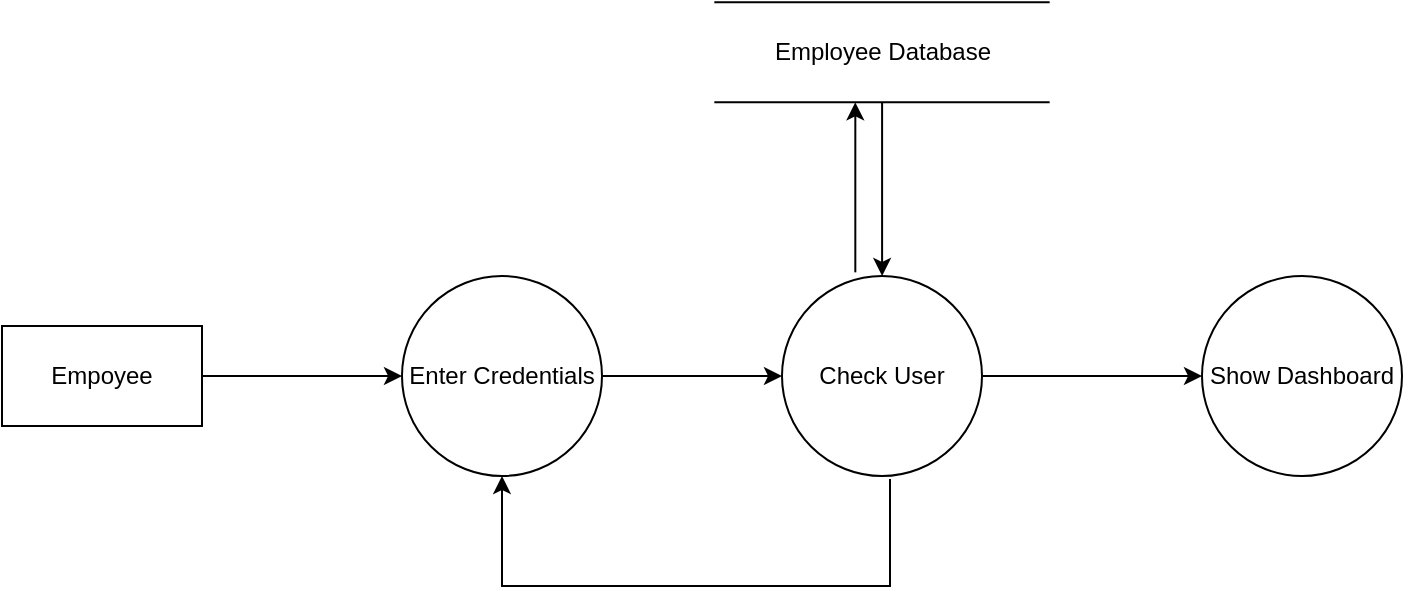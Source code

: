 <mxfile version="24.4.14" type="device" pages="3">
  <diagram name="AuthenticationProcess" id="hsOR1si3nbYcK1I_EsRU">
    <mxGraphModel dx="1050" dy="522" grid="1" gridSize="10" guides="1" tooltips="1" connect="1" arrows="1" fold="1" page="1" pageScale="1" pageWidth="850" pageHeight="1100" math="0" shadow="0">
      <root>
        <mxCell id="0" />
        <mxCell id="1" parent="0" />
        <mxCell id="zWQ8M3NlGJpIa28wDBu6-3" value="" style="edgeStyle=orthogonalEdgeStyle;rounded=0;orthogonalLoop=1;jettySize=auto;html=1;" edge="1" parent="1" source="zWQ8M3NlGJpIa28wDBu6-1" target="zWQ8M3NlGJpIa28wDBu6-2">
          <mxGeometry relative="1" as="geometry" />
        </mxCell>
        <mxCell id="zWQ8M3NlGJpIa28wDBu6-1" value="Empoyee" style="html=1;dashed=0;whiteSpace=wrap;" vertex="1" parent="1">
          <mxGeometry x="50" y="250" width="100" height="50" as="geometry" />
        </mxCell>
        <mxCell id="zWQ8M3NlGJpIa28wDBu6-7" value="" style="edgeStyle=orthogonalEdgeStyle;rounded=0;orthogonalLoop=1;jettySize=auto;html=1;" edge="1" parent="1" target="zWQ8M3NlGJpIa28wDBu6-4">
          <mxGeometry relative="1" as="geometry">
            <mxPoint x="476.66" y="223.17" as="sourcePoint" />
            <Array as="points">
              <mxPoint x="476.66" y="138.17" />
              <mxPoint x="476.66" y="138.17" />
            </Array>
          </mxGeometry>
        </mxCell>
        <mxCell id="zWQ8M3NlGJpIa28wDBu6-11" style="edgeStyle=orthogonalEdgeStyle;rounded=0;orthogonalLoop=1;jettySize=auto;html=1;entryX=0;entryY=0.5;entryDx=0;entryDy=0;" edge="1" parent="1" source="zWQ8M3NlGJpIa28wDBu6-2" target="zWQ8M3NlGJpIa28wDBu6-10">
          <mxGeometry relative="1" as="geometry" />
        </mxCell>
        <mxCell id="zWQ8M3NlGJpIa28wDBu6-2" value="Enter Credentials" style="shape=ellipse;html=1;dashed=0;whiteSpace=wrap;perimeter=ellipsePerimeter;" vertex="1" parent="1">
          <mxGeometry x="250" y="225" width="100" height="100" as="geometry" />
        </mxCell>
        <mxCell id="zWQ8M3NlGJpIa28wDBu6-6" value="" style="edgeStyle=orthogonalEdgeStyle;rounded=0;orthogonalLoop=1;jettySize=auto;html=1;" edge="1" parent="1" source="zWQ8M3NlGJpIa28wDBu6-4">
          <mxGeometry relative="1" as="geometry">
            <mxPoint x="490.06" y="224.999" as="targetPoint" />
            <Array as="points">
              <mxPoint x="489.66" y="208.17" />
              <mxPoint x="489.66" y="208.17" />
            </Array>
          </mxGeometry>
        </mxCell>
        <mxCell id="zWQ8M3NlGJpIa28wDBu6-4" value="Employee Database" style="html=1;dashed=0;whiteSpace=wrap;shape=partialRectangle;right=0;left=0;" vertex="1" parent="1">
          <mxGeometry x="406.66" y="88.17" width="166.67" height="50" as="geometry" />
        </mxCell>
        <mxCell id="zWQ8M3NlGJpIa28wDBu6-14" value="" style="edgeStyle=orthogonalEdgeStyle;rounded=0;orthogonalLoop=1;jettySize=auto;html=1;" edge="1" parent="1" source="zWQ8M3NlGJpIa28wDBu6-10" target="zWQ8M3NlGJpIa28wDBu6-12">
          <mxGeometry relative="1" as="geometry" />
        </mxCell>
        <mxCell id="zWQ8M3NlGJpIa28wDBu6-10" value="Check User" style="shape=ellipse;html=1;dashed=0;whiteSpace=wrap;perimeter=ellipsePerimeter;" vertex="1" parent="1">
          <mxGeometry x="440" y="225" width="100" height="100" as="geometry" />
        </mxCell>
        <mxCell id="zWQ8M3NlGJpIa28wDBu6-12" value="Show Dashboard" style="shape=ellipse;html=1;dashed=0;whiteSpace=wrap;perimeter=ellipsePerimeter;" vertex="1" parent="1">
          <mxGeometry x="650" y="225" width="100" height="100" as="geometry" />
        </mxCell>
        <mxCell id="zWQ8M3NlGJpIa28wDBu6-17" value="" style="edgeStyle=orthogonalEdgeStyle;rounded=0;orthogonalLoop=1;jettySize=auto;html=1;exitX=0;exitY=1;exitDx=0;exitDy=0;" edge="1" parent="1" source="zWQ8M3NlGJpIa28wDBu6-16" target="zWQ8M3NlGJpIa28wDBu6-2">
          <mxGeometry relative="1" as="geometry">
            <Array as="points">
              <mxPoint x="374" y="380" />
              <mxPoint x="300" y="380" />
            </Array>
          </mxGeometry>
        </mxCell>
        <mxCell id="zWQ8M3NlGJpIa28wDBu6-16" value="" style="shape=partialRectangle;whiteSpace=wrap;html=1;top=0;left=0;fillColor=none;" vertex="1" parent="1">
          <mxGeometry x="374" y="327" width="120" height="53" as="geometry" />
        </mxCell>
      </root>
    </mxGraphModel>
  </diagram>
  <diagram id="vld5b3CpwyRfEFybCm_L" name="Sale (POS)">
    <mxGraphModel dx="1105" dy="549" grid="1" gridSize="10" guides="1" tooltips="1" connect="1" arrows="1" fold="1" page="1" pageScale="1" pageWidth="850" pageHeight="1100" math="0" shadow="0">
      <root>
        <mxCell id="0" />
        <mxCell id="1" parent="0" />
        <mxCell id="-sx_3Ie9QYcHqM50zWeC-7" value="" style="edgeStyle=orthogonalEdgeStyle;rounded=0;orthogonalLoop=1;jettySize=auto;html=1;" edge="1" parent="1" source="zSVfFqCCyFZweAwV4zwF-1" target="-sx_3Ie9QYcHqM50zWeC-6">
          <mxGeometry relative="1" as="geometry" />
        </mxCell>
        <mxCell id="-sx_3Ie9QYcHqM50zWeC-8" value="" style="edgeStyle=orthogonalEdgeStyle;rounded=0;orthogonalLoop=1;jettySize=auto;html=1;" edge="1" parent="1" source="zSVfFqCCyFZweAwV4zwF-1" target="NNxJBgShX6hpCv6GkTwi-7">
          <mxGeometry relative="1" as="geometry" />
        </mxCell>
        <mxCell id="zSVfFqCCyFZweAwV4zwF-1" value="Customer" style="html=1;dashed=0;whiteSpace=wrap;" vertex="1" parent="1">
          <mxGeometry x="50" y="330" width="100" height="50" as="geometry" />
        </mxCell>
        <mxCell id="NNxJBgShX6hpCv6GkTwi-11" value="" style="edgeStyle=orthogonalEdgeStyle;rounded=0;orthogonalLoop=1;jettySize=auto;html=1;" edge="1" parent="1" source="NNxJBgShX6hpCv6GkTwi-7" target="NNxJBgShX6hpCv6GkTwi-10">
          <mxGeometry relative="1" as="geometry" />
        </mxCell>
        <mxCell id="NNxJBgShX6hpCv6GkTwi-7" value="Buy" style="ellipse;whiteSpace=wrap;html=1;dashed=0;" vertex="1" parent="1">
          <mxGeometry x="60" y="155" width="80" height="80" as="geometry" />
        </mxCell>
        <mxCell id="NNxJBgShX6hpCv6GkTwi-14" value="" style="edgeStyle=orthogonalEdgeStyle;rounded=0;orthogonalLoop=1;jettySize=auto;html=1;" edge="1" parent="1" source="NNxJBgShX6hpCv6GkTwi-10" target="NNxJBgShX6hpCv6GkTwi-13">
          <mxGeometry relative="1" as="geometry" />
        </mxCell>
        <mxCell id="NNxJBgShX6hpCv6GkTwi-10" value="Sale Person" style="whiteSpace=wrap;html=1;dashed=0;" vertex="1" parent="1">
          <mxGeometry x="210" y="165" width="120" height="60" as="geometry" />
        </mxCell>
        <mxCell id="NNxJBgShX6hpCv6GkTwi-16" value="" style="edgeStyle=orthogonalEdgeStyle;rounded=0;orthogonalLoop=1;jettySize=auto;html=1;" edge="1" parent="1" source="NNxJBgShX6hpCv6GkTwi-13" target="NNxJBgShX6hpCv6GkTwi-15">
          <mxGeometry relative="1" as="geometry" />
        </mxCell>
        <mxCell id="NNxJBgShX6hpCv6GkTwi-19" value="" style="edgeStyle=orthogonalEdgeStyle;rounded=0;orthogonalLoop=1;jettySize=auto;html=1;" edge="1" parent="1" source="NNxJBgShX6hpCv6GkTwi-13" target="NNxJBgShX6hpCv6GkTwi-18">
          <mxGeometry relative="1" as="geometry" />
        </mxCell>
        <mxCell id="NNxJBgShX6hpCv6GkTwi-13" value="customer information" style="ellipse;whiteSpace=wrap;html=1;dashed=0;" vertex="1" parent="1">
          <mxGeometry x="430" y="155" width="80" height="80" as="geometry" />
        </mxCell>
        <mxCell id="NNxJBgShX6hpCv6GkTwi-17" value="" style="edgeStyle=orthogonalEdgeStyle;rounded=0;orthogonalLoop=1;jettySize=auto;html=1;" edge="1" parent="1" source="NNxJBgShX6hpCv6GkTwi-15" target="NNxJBgShX6hpCv6GkTwi-13">
          <mxGeometry relative="1" as="geometry" />
        </mxCell>
        <mxCell id="NNxJBgShX6hpCv6GkTwi-15" value="Customer Database" style="html=1;dashed=0;whiteSpace=wrap;shape=partialRectangle;right=0;left=0;" vertex="1" parent="1">
          <mxGeometry x="420" y="50" width="100" height="30" as="geometry" />
        </mxCell>
        <mxCell id="NNxJBgShX6hpCv6GkTwi-25" value="" style="edgeStyle=orthogonalEdgeStyle;rounded=0;orthogonalLoop=1;jettySize=auto;html=1;" edge="1" parent="1" source="NNxJBgShX6hpCv6GkTwi-18" target="NNxJBgShX6hpCv6GkTwi-24">
          <mxGeometry relative="1" as="geometry" />
        </mxCell>
        <mxCell id="NNxJBgShX6hpCv6GkTwi-18" value="Sale information" style="ellipse;whiteSpace=wrap;html=1;dashed=0;" vertex="1" parent="1">
          <mxGeometry x="590" y="155" width="80" height="80" as="geometry" />
        </mxCell>
        <mxCell id="NNxJBgShX6hpCv6GkTwi-22" value="" style="edgeStyle=orthogonalEdgeStyle;rounded=0;orthogonalLoop=1;jettySize=auto;html=1;" edge="1" parent="1" source="NNxJBgShX6hpCv6GkTwi-23">
          <mxGeometry relative="1" as="geometry">
            <mxPoint x="630" y="155" as="targetPoint" />
          </mxGeometry>
        </mxCell>
        <mxCell id="NNxJBgShX6hpCv6GkTwi-23" value="Sale&amp;nbsp;&lt;div&gt;Database&lt;/div&gt;" style="html=1;dashed=0;whiteSpace=wrap;shape=partialRectangle;right=0;left=0;" vertex="1" parent="1">
          <mxGeometry x="580" y="50" width="100" height="30" as="geometry" />
        </mxCell>
        <mxCell id="NNxJBgShX6hpCv6GkTwi-27" value="" style="edgeStyle=orthogonalEdgeStyle;rounded=0;orthogonalLoop=1;jettySize=auto;html=1;" edge="1" parent="1" source="NNxJBgShX6hpCv6GkTwi-24" target="NNxJBgShX6hpCv6GkTwi-26">
          <mxGeometry relative="1" as="geometry" />
        </mxCell>
        <mxCell id="-sx_3Ie9QYcHqM50zWeC-3" value="" style="edgeStyle=orthogonalEdgeStyle;rounded=0;orthogonalLoop=1;jettySize=auto;html=1;" edge="1" parent="1" source="NNxJBgShX6hpCv6GkTwi-24" target="-sx_3Ie9QYcHqM50zWeC-2">
          <mxGeometry relative="1" as="geometry" />
        </mxCell>
        <mxCell id="NNxJBgShX6hpCv6GkTwi-24" value="Invoice" style="ellipse;whiteSpace=wrap;html=1;dashed=0;" vertex="1" parent="1">
          <mxGeometry x="750" y="155" width="80" height="80" as="geometry" />
        </mxCell>
        <mxCell id="NNxJBgShX6hpCv6GkTwi-26" value="Membership" style="ellipse;whiteSpace=wrap;html=1;dashed=0;" vertex="1" parent="1">
          <mxGeometry x="750" y="315" width="80" height="80" as="geometry" />
        </mxCell>
        <mxCell id="-sx_3Ie9QYcHqM50zWeC-2" value="Delivery" style="ellipse;whiteSpace=wrap;html=1;dashed=0;" vertex="1" parent="1">
          <mxGeometry x="910" y="155" width="80" height="80" as="geometry" />
        </mxCell>
        <mxCell id="-sx_3Ie9QYcHqM50zWeC-10" value="" style="edgeStyle=orthogonalEdgeStyle;rounded=0;orthogonalLoop=1;jettySize=auto;html=1;" edge="1" parent="1" source="-sx_3Ie9QYcHqM50zWeC-6" target="NNxJBgShX6hpCv6GkTwi-10">
          <mxGeometry relative="1" as="geometry" />
        </mxCell>
        <mxCell id="-sx_3Ie9QYcHqM50zWeC-12" value="" style="edgeStyle=orthogonalEdgeStyle;rounded=0;orthogonalLoop=1;jettySize=auto;html=1;exitX=1;exitY=1;exitDx=0;exitDy=0;" edge="1" parent="1" source="NNxJBgShX6hpCv6GkTwi-10" target="-sx_3Ie9QYcHqM50zWeC-11">
          <mxGeometry relative="1" as="geometry" />
        </mxCell>
        <mxCell id="-sx_3Ie9QYcHqM50zWeC-6" value="Sale Return" style="ellipse;whiteSpace=wrap;html=1;dashed=0;" vertex="1" parent="1">
          <mxGeometry x="230" y="315" width="80" height="80" as="geometry" />
        </mxCell>
        <mxCell id="-sx_3Ie9QYcHqM50zWeC-11" value="Information &amp;amp; Invoice" style="ellipse;whiteSpace=wrap;html=1;dashed=0;" vertex="1" parent="1">
          <mxGeometry x="390" y="315" width="80" height="80" as="geometry" />
        </mxCell>
      </root>
    </mxGraphModel>
  </diagram>
  <diagram id="wXti6OL87OB3Laxx1qt3" name="Inventory">
    <mxGraphModel dx="2100" dy="1044" grid="1" gridSize="10" guides="1" tooltips="1" connect="1" arrows="1" fold="1" page="1" pageScale="1" pageWidth="850" pageHeight="1100" math="0" shadow="0">
      <root>
        <mxCell id="0" />
        <mxCell id="1" parent="0" />
        <mxCell id="HoLcE1Kdy49_vLGoXcqK-48" value="" style="edgeStyle=orthogonalEdgeStyle;rounded=0;orthogonalLoop=1;jettySize=auto;html=1;" edge="1" parent="1" source="HoLcE1Kdy49_vLGoXcqK-1" target="HoLcE1Kdy49_vLGoXcqK-6">
          <mxGeometry relative="1" as="geometry" />
        </mxCell>
        <mxCell id="HoLcE1Kdy49_vLGoXcqK-49" value="" style="edgeStyle=orthogonalEdgeStyle;rounded=0;orthogonalLoop=1;jettySize=auto;html=1;" edge="1" parent="1" source="HoLcE1Kdy49_vLGoXcqK-1" target="HoLcE1Kdy49_vLGoXcqK-6">
          <mxGeometry relative="1" as="geometry" />
        </mxCell>
        <mxCell id="HoLcE1Kdy49_vLGoXcqK-50" style="edgeStyle=orthogonalEdgeStyle;rounded=0;orthogonalLoop=1;jettySize=auto;html=1;" edge="1" parent="1" source="HoLcE1Kdy49_vLGoXcqK-1" target="HoLcE1Kdy49_vLGoXcqK-5">
          <mxGeometry relative="1" as="geometry" />
        </mxCell>
        <mxCell id="HoLcE1Kdy49_vLGoXcqK-51" style="edgeStyle=orthogonalEdgeStyle;rounded=0;orthogonalLoop=1;jettySize=auto;html=1;entryX=0;entryY=0.5;entryDx=0;entryDy=0;" edge="1" parent="1" source="HoLcE1Kdy49_vLGoXcqK-1" target="HoLcE1Kdy49_vLGoXcqK-3">
          <mxGeometry relative="1" as="geometry" />
        </mxCell>
        <mxCell id="HoLcE1Kdy49_vLGoXcqK-52" style="edgeStyle=orthogonalEdgeStyle;rounded=0;orthogonalLoop=1;jettySize=auto;html=1;entryX=0;entryY=0.5;entryDx=0;entryDy=0;" edge="1" parent="1" source="HoLcE1Kdy49_vLGoXcqK-1" target="HoLcE1Kdy49_vLGoXcqK-38">
          <mxGeometry relative="1" as="geometry" />
        </mxCell>
        <mxCell id="HoLcE1Kdy49_vLGoXcqK-53" style="edgeStyle=orthogonalEdgeStyle;rounded=0;orthogonalLoop=1;jettySize=auto;html=1;entryX=0;entryY=0.5;entryDx=0;entryDy=0;" edge="1" parent="1" source="HoLcE1Kdy49_vLGoXcqK-1" target="HoLcE1Kdy49_vLGoXcqK-41">
          <mxGeometry relative="1" as="geometry">
            <Array as="points">
              <mxPoint x="160" y="385" />
              <mxPoint x="160" y="840" />
            </Array>
          </mxGeometry>
        </mxCell>
        <mxCell id="HoLcE1Kdy49_vLGoXcqK-1" value="Admin" style="html=1;dashed=0;whiteSpace=wrap;" vertex="1" parent="1">
          <mxGeometry x="10" y="360" width="100" height="50" as="geometry" />
        </mxCell>
        <mxCell id="HoLcE1Kdy49_vLGoXcqK-9" value="" style="edgeStyle=orthogonalEdgeStyle;rounded=0;orthogonalLoop=1;jettySize=auto;html=1;" edge="1" parent="1" source="HoLcE1Kdy49_vLGoXcqK-3" target="HoLcE1Kdy49_vLGoXcqK-8">
          <mxGeometry relative="1" as="geometry" />
        </mxCell>
        <mxCell id="HoLcE1Kdy49_vLGoXcqK-3" value="Buy Products&lt;div&gt;(Import)&lt;/div&gt;" style="ellipse;whiteSpace=wrap;html=1;dashed=0;" vertex="1" parent="1">
          <mxGeometry x="210" y="160" width="80" height="80" as="geometry" />
        </mxCell>
        <mxCell id="HoLcE1Kdy49_vLGoXcqK-17" value="" style="edgeStyle=orthogonalEdgeStyle;rounded=0;orthogonalLoop=1;jettySize=auto;html=1;" edge="1" parent="1" source="HoLcE1Kdy49_vLGoXcqK-5" target="HoLcE1Kdy49_vLGoXcqK-16">
          <mxGeometry relative="1" as="geometry" />
        </mxCell>
        <mxCell id="HoLcE1Kdy49_vLGoXcqK-5" value="Stock Level&lt;div&gt;(&lt;span style=&quot;background-color: initial;&quot;&gt;By group or By item&lt;/span&gt;&lt;span style=&quot;background-color: initial;&quot;&gt;)&lt;/span&gt;&lt;/div&gt;" style="ellipse;whiteSpace=wrap;html=1;dashed=0;" vertex="1" parent="1">
          <mxGeometry x="210" y="280" width="80" height="80" as="geometry" />
        </mxCell>
        <mxCell id="HoLcE1Kdy49_vLGoXcqK-26" style="edgeStyle=orthogonalEdgeStyle;rounded=0;orthogonalLoop=1;jettySize=auto;html=1;entryX=0;entryY=0.5;entryDx=0;entryDy=0;" edge="1" parent="1" source="HoLcE1Kdy49_vLGoXcqK-6" target="HoLcE1Kdy49_vLGoXcqK-20">
          <mxGeometry relative="1" as="geometry" />
        </mxCell>
        <mxCell id="HoLcE1Kdy49_vLGoXcqK-6" value="Exchange Unit" style="ellipse;whiteSpace=wrap;html=1;dashed=0;" vertex="1" parent="1">
          <mxGeometry x="210" y="400" width="80" height="80" as="geometry" />
        </mxCell>
        <mxCell id="HoLcE1Kdy49_vLGoXcqK-29" value="" style="edgeStyle=orthogonalEdgeStyle;rounded=0;orthogonalLoop=1;jettySize=auto;html=1;" edge="1" parent="1" source="HoLcE1Kdy49_vLGoXcqK-7" target="HoLcE1Kdy49_vLGoXcqK-28">
          <mxGeometry relative="1" as="geometry" />
        </mxCell>
        <mxCell id="HoLcE1Kdy49_vLGoXcqK-7" value="Damage" style="ellipse;whiteSpace=wrap;html=1;dashed=0;" vertex="1" parent="1">
          <mxGeometry x="210" y="549" width="80" height="80" as="geometry" />
        </mxCell>
        <mxCell id="HoLcE1Kdy49_vLGoXcqK-13" value="" style="edgeStyle=orthogonalEdgeStyle;rounded=0;orthogonalLoop=1;jettySize=auto;html=1;" edge="1" parent="1" source="HoLcE1Kdy49_vLGoXcqK-8" target="HoLcE1Kdy49_vLGoXcqK-10">
          <mxGeometry relative="1" as="geometry" />
        </mxCell>
        <mxCell id="HoLcE1Kdy49_vLGoXcqK-15" value="" style="edgeStyle=orthogonalEdgeStyle;rounded=0;orthogonalLoop=1;jettySize=auto;html=1;" edge="1" parent="1" source="HoLcE1Kdy49_vLGoXcqK-8" target="HoLcE1Kdy49_vLGoXcqK-14">
          <mxGeometry relative="1" as="geometry" />
        </mxCell>
        <mxCell id="HoLcE1Kdy49_vLGoXcqK-8" value="Information" style="ellipse;whiteSpace=wrap;html=1;dashed=0;" vertex="1" parent="1">
          <mxGeometry x="370" y="160" width="80" height="80" as="geometry" />
        </mxCell>
        <mxCell id="HoLcE1Kdy49_vLGoXcqK-10" value="Stock Database" style="html=1;dashed=0;whiteSpace=wrap;shape=partialRectangle;right=0;left=0;" vertex="1" parent="1">
          <mxGeometry x="360" y="60" width="100" height="30" as="geometry" />
        </mxCell>
        <mxCell id="HoLcE1Kdy49_vLGoXcqK-14" value="Invoice" style="ellipse;whiteSpace=wrap;html=1;dashed=0;" vertex="1" parent="1">
          <mxGeometry x="530" y="160" width="80" height="80" as="geometry" />
        </mxCell>
        <mxCell id="HoLcE1Kdy49_vLGoXcqK-16" value="Price Level, safety stock" style="ellipse;whiteSpace=wrap;html=1;dashed=0;" vertex="1" parent="1">
          <mxGeometry x="370" y="280" width="80" height="80" as="geometry" />
        </mxCell>
        <mxCell id="HoLcE1Kdy49_vLGoXcqK-23" style="edgeStyle=orthogonalEdgeStyle;rounded=0;orthogonalLoop=1;jettySize=auto;html=1;entryX=0;entryY=0.5;entryDx=0;entryDy=0;" edge="1" parent="1" source="HoLcE1Kdy49_vLGoXcqK-20" target="HoLcE1Kdy49_vLGoXcqK-22">
          <mxGeometry relative="1" as="geometry" />
        </mxCell>
        <mxCell id="HoLcE1Kdy49_vLGoXcqK-20" value="Divide" style="ellipse;whiteSpace=wrap;html=1;dashed=0;" vertex="1" parent="1">
          <mxGeometry x="370" y="370" width="80" height="80" as="geometry" />
        </mxCell>
        <mxCell id="HoLcE1Kdy49_vLGoXcqK-25" style="edgeStyle=orthogonalEdgeStyle;rounded=0;orthogonalLoop=1;jettySize=auto;html=1;entryX=0;entryY=0.5;entryDx=0;entryDy=0;" edge="1" parent="1" source="HoLcE1Kdy49_vLGoXcqK-21" target="HoLcE1Kdy49_vLGoXcqK-22">
          <mxGeometry relative="1" as="geometry" />
        </mxCell>
        <mxCell id="HoLcE1Kdy49_vLGoXcqK-21" value="New one" style="ellipse;whiteSpace=wrap;html=1;dashed=0;" vertex="1" parent="1">
          <mxGeometry x="370" y="460" width="80" height="80" as="geometry" />
        </mxCell>
        <mxCell id="HoLcE1Kdy49_vLGoXcqK-22" value="Stock Database" style="html=1;dashed=0;whiteSpace=wrap;shape=partialRectangle;right=0;left=0;" vertex="1" parent="1">
          <mxGeometry x="550" y="430" width="100" height="30" as="geometry" />
        </mxCell>
        <mxCell id="HoLcE1Kdy49_vLGoXcqK-27" style="edgeStyle=orthogonalEdgeStyle;rounded=0;orthogonalLoop=1;jettySize=auto;html=1;entryX=-0.054;entryY=0.612;entryDx=0;entryDy=0;entryPerimeter=0;" edge="1" parent="1" source="HoLcE1Kdy49_vLGoXcqK-6" target="HoLcE1Kdy49_vLGoXcqK-21">
          <mxGeometry relative="1" as="geometry" />
        </mxCell>
        <mxCell id="HoLcE1Kdy49_vLGoXcqK-32" style="edgeStyle=orthogonalEdgeStyle;rounded=0;orthogonalLoop=1;jettySize=auto;html=1;entryX=0;entryY=0.5;entryDx=0;entryDy=0;" edge="1" parent="1" source="HoLcE1Kdy49_vLGoXcqK-28" target="HoLcE1Kdy49_vLGoXcqK-30">
          <mxGeometry relative="1" as="geometry" />
        </mxCell>
        <mxCell id="HoLcE1Kdy49_vLGoXcqK-34" value="" style="edgeStyle=orthogonalEdgeStyle;rounded=0;orthogonalLoop=1;jettySize=auto;html=1;" edge="1" parent="1">
          <mxGeometry relative="1" as="geometry">
            <mxPoint x="410" y="630" as="sourcePoint" />
            <mxPoint x="410" y="710" as="targetPoint" />
          </mxGeometry>
        </mxCell>
        <mxCell id="HoLcE1Kdy49_vLGoXcqK-37" value="No" style="edgeLabel;html=1;align=center;verticalAlign=middle;resizable=0;points=[];" vertex="1" connectable="0" parent="HoLcE1Kdy49_vLGoXcqK-34">
          <mxGeometry x="-0.308" y="-1" relative="1" as="geometry">
            <mxPoint as="offset" />
          </mxGeometry>
        </mxCell>
        <mxCell id="HoLcE1Kdy49_vLGoXcqK-35" value="" style="edgeStyle=orthogonalEdgeStyle;rounded=0;orthogonalLoop=1;jettySize=auto;html=1;" edge="1" parent="1" source="HoLcE1Kdy49_vLGoXcqK-28" target="HoLcE1Kdy49_vLGoXcqK-30">
          <mxGeometry relative="1" as="geometry" />
        </mxCell>
        <mxCell id="HoLcE1Kdy49_vLGoXcqK-36" value="Yes" style="edgeLabel;html=1;align=center;verticalAlign=middle;resizable=0;points=[];" vertex="1" connectable="0" parent="HoLcE1Kdy49_vLGoXcqK-35">
          <mxGeometry x="0.156" relative="1" as="geometry">
            <mxPoint x="-5" as="offset" />
          </mxGeometry>
        </mxCell>
        <mxCell id="HoLcE1Kdy49_vLGoXcqK-39" value="" style="edgeStyle=orthogonalEdgeStyle;rounded=0;orthogonalLoop=1;jettySize=auto;html=1;" edge="1" parent="1" source="HoLcE1Kdy49_vLGoXcqK-28" target="HoLcE1Kdy49_vLGoXcqK-38">
          <mxGeometry relative="1" as="geometry" />
        </mxCell>
        <mxCell id="HoLcE1Kdy49_vLGoXcqK-28" value="Check" style="ellipse;whiteSpace=wrap;html=1;dashed=0;" vertex="1" parent="1">
          <mxGeometry x="370" y="549" width="80" height="80" as="geometry" />
        </mxCell>
        <mxCell id="HoLcE1Kdy49_vLGoXcqK-31" style="edgeStyle=orthogonalEdgeStyle;rounded=0;orthogonalLoop=1;jettySize=auto;html=1;entryX=0.5;entryY=1;entryDx=0;entryDy=0;" edge="1" parent="1" source="HoLcE1Kdy49_vLGoXcqK-30" target="HoLcE1Kdy49_vLGoXcqK-22">
          <mxGeometry relative="1" as="geometry" />
        </mxCell>
        <mxCell id="HoLcE1Kdy49_vLGoXcqK-30" value="Restore" style="ellipse;whiteSpace=wrap;html=1;dashed=0;" vertex="1" parent="1">
          <mxGeometry x="510" y="549" width="80" height="80" as="geometry" />
        </mxCell>
        <mxCell id="HoLcE1Kdy49_vLGoXcqK-33" value="Return Supplier&amp;nbsp;&lt;div&gt;&amp;amp; New One&lt;/div&gt;" style="ellipse;whiteSpace=wrap;html=1;dashed=0;" vertex="1" parent="1">
          <mxGeometry x="370" y="680" width="80" height="80" as="geometry" />
        </mxCell>
        <mxCell id="HoLcE1Kdy49_vLGoXcqK-38" value="Check" style="ellipse;whiteSpace=wrap;html=1;dashed=0;" vertex="1" parent="1">
          <mxGeometry x="210" y="549" width="80" height="80" as="geometry" />
        </mxCell>
        <mxCell id="HoLcE1Kdy49_vLGoXcqK-43" value="" style="edgeStyle=orthogonalEdgeStyle;rounded=0;orthogonalLoop=1;jettySize=auto;html=1;" edge="1" parent="1" source="HoLcE1Kdy49_vLGoXcqK-40" target="HoLcE1Kdy49_vLGoXcqK-42">
          <mxGeometry relative="1" as="geometry" />
        </mxCell>
        <mxCell id="HoLcE1Kdy49_vLGoXcqK-40" value="&lt;font style=&quot;font-size: 7px;&quot;&gt;Details(Opening or Closing Balancing)&lt;/font&gt;" style="ellipse;whiteSpace=wrap;html=1;dashed=0;" vertex="1" parent="1">
          <mxGeometry x="380" y="800" width="80" height="80" as="geometry" />
        </mxCell>
        <mxCell id="HoLcE1Kdy49_vLGoXcqK-44" value="" style="edgeStyle=orthogonalEdgeStyle;rounded=0;orthogonalLoop=1;jettySize=auto;html=1;" edge="1" parent="1" source="HoLcE1Kdy49_vLGoXcqK-41" target="HoLcE1Kdy49_vLGoXcqK-40">
          <mxGeometry relative="1" as="geometry" />
        </mxCell>
        <mxCell id="HoLcE1Kdy49_vLGoXcqK-41" value="Report" style="ellipse;whiteSpace=wrap;html=1;dashed=0;" vertex="1" parent="1">
          <mxGeometry x="220" y="800" width="80" height="80" as="geometry" />
        </mxCell>
        <mxCell id="HoLcE1Kdy49_vLGoXcqK-42" value="&lt;font style=&quot;font-size: 11px;&quot;&gt;Item Total Sale &amp;amp; Gross Profit&lt;/font&gt;" style="ellipse;whiteSpace=wrap;html=1;dashed=0;" vertex="1" parent="1">
          <mxGeometry x="540" y="800" width="80" height="80" as="geometry" />
        </mxCell>
        <mxCell id="HoLcE1Kdy49_vLGoXcqK-47" value="" style="edgeStyle=orthogonalEdgeStyle;rounded=0;orthogonalLoop=1;jettySize=auto;html=1;" edge="1" parent="1" source="HoLcE1Kdy49_vLGoXcqK-46" target="HoLcE1Kdy49_vLGoXcqK-40">
          <mxGeometry relative="1" as="geometry" />
        </mxCell>
        <mxCell id="HoLcE1Kdy49_vLGoXcqK-46" value="Sale Database" style="html=1;dashed=0;whiteSpace=wrap;shape=partialRectangle;right=0;left=0;" vertex="1" parent="1">
          <mxGeometry x="370" y="930" width="100" height="30" as="geometry" />
        </mxCell>
      </root>
    </mxGraphModel>
  </diagram>
</mxfile>
